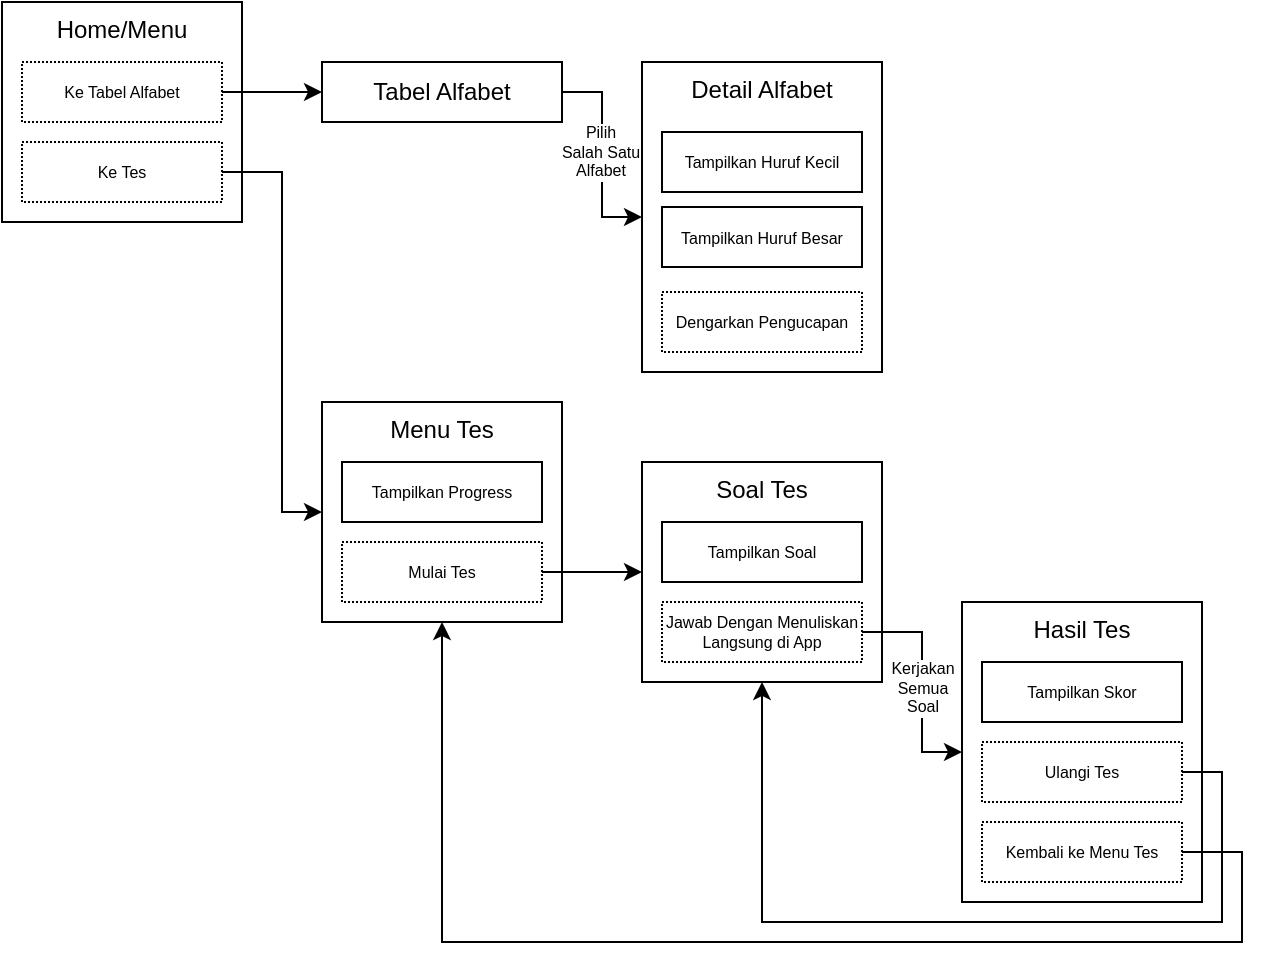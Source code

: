 <mxfile version="14.3.1" type="github">
  <diagram id="spq8JdsfhC8C1h_wg7kn" name="Page-1">
    <mxGraphModel dx="925" dy="642" grid="1" gridSize="10" guides="1" tooltips="1" connect="1" arrows="1" fold="1" page="1" pageScale="1" pageWidth="827" pageHeight="1169" math="0" shadow="0">
      <root>
        <mxCell id="0" />
        <mxCell id="1" parent="0" />
        <mxCell id="ty7SyT1RI53wU4MempQv-1" value="Home/Menu" style="rounded=0;whiteSpace=wrap;html=1;verticalAlign=top;" vertex="1" parent="1">
          <mxGeometry x="40" y="40" width="120" height="110" as="geometry" />
        </mxCell>
        <mxCell id="ty7SyT1RI53wU4MempQv-2" value="Ke Tabel Alfabet" style="rounded=0;whiteSpace=wrap;html=1;verticalAlign=middle;fontSize=8;dashed=1;dashPattern=1 1;" vertex="1" parent="1">
          <mxGeometry x="50" y="70" width="100" height="30" as="geometry" />
        </mxCell>
        <mxCell id="ty7SyT1RI53wU4MempQv-7" style="edgeStyle=orthogonalEdgeStyle;rounded=0;orthogonalLoop=1;jettySize=auto;html=1;entryX=0;entryY=0.5;entryDx=0;entryDy=0;" edge="1" parent="1" source="ty7SyT1RI53wU4MempQv-3" target="ty7SyT1RI53wU4MempQv-6">
          <mxGeometry relative="1" as="geometry">
            <Array as="points">
              <mxPoint x="180" y="125" />
              <mxPoint x="180" y="295" />
            </Array>
          </mxGeometry>
        </mxCell>
        <mxCell id="ty7SyT1RI53wU4MempQv-3" value="Ke Tes" style="rounded=0;whiteSpace=wrap;html=1;verticalAlign=middle;fontSize=8;dashed=1;dashPattern=1 1;" vertex="1" parent="1">
          <mxGeometry x="50" y="110" width="100" height="30" as="geometry" />
        </mxCell>
        <mxCell id="ty7SyT1RI53wU4MempQv-9" style="edgeStyle=orthogonalEdgeStyle;rounded=0;orthogonalLoop=1;jettySize=auto;html=1;entryX=0;entryY=0.5;entryDx=0;entryDy=0;" edge="1" parent="1" source="ty7SyT1RI53wU4MempQv-4" target="ty7SyT1RI53wU4MempQv-8">
          <mxGeometry relative="1" as="geometry">
            <mxPoint x="350" y="10" as="targetPoint" />
          </mxGeometry>
        </mxCell>
        <mxCell id="ty7SyT1RI53wU4MempQv-27" value="Pilih &lt;br&gt;Salah Satu &lt;br&gt;Alfabet" style="edgeLabel;html=1;align=center;verticalAlign=middle;resizable=0;points=[];fontSize=8;" vertex="1" connectable="0" parent="ty7SyT1RI53wU4MempQv-9">
          <mxGeometry x="0.047" y="1" relative="1" as="geometry">
            <mxPoint x="-2" y="-4" as="offset" />
          </mxGeometry>
        </mxCell>
        <mxCell id="ty7SyT1RI53wU4MempQv-4" value="Tabel Alfabet" style="rounded=0;whiteSpace=wrap;html=1;verticalAlign=middle;" vertex="1" parent="1">
          <mxGeometry x="200" y="70" width="120" height="30" as="geometry" />
        </mxCell>
        <mxCell id="ty7SyT1RI53wU4MempQv-5" value="" style="endArrow=classic;html=1;exitX=1;exitY=0.5;exitDx=0;exitDy=0;entryX=0;entryY=0.5;entryDx=0;entryDy=0;" edge="1" parent="1" source="ty7SyT1RI53wU4MempQv-2" target="ty7SyT1RI53wU4MempQv-4">
          <mxGeometry width="50" height="50" relative="1" as="geometry">
            <mxPoint x="150" y="130" as="sourcePoint" />
            <mxPoint x="210" y="85" as="targetPoint" />
          </mxGeometry>
        </mxCell>
        <mxCell id="ty7SyT1RI53wU4MempQv-6" value="Menu Tes" style="rounded=0;whiteSpace=wrap;html=1;verticalAlign=top;" vertex="1" parent="1">
          <mxGeometry x="200" y="240" width="120" height="110" as="geometry" />
        </mxCell>
        <mxCell id="ty7SyT1RI53wU4MempQv-8" value="Detail Alfabet" style="rounded=0;whiteSpace=wrap;html=1;verticalAlign=top;" vertex="1" parent="1">
          <mxGeometry x="360" y="70" width="120" height="155" as="geometry" />
        </mxCell>
        <mxCell id="ty7SyT1RI53wU4MempQv-10" value="Tampilkan Huruf Kecil" style="rounded=0;whiteSpace=wrap;html=1;verticalAlign=middle;fontSize=8;" vertex="1" parent="1">
          <mxGeometry x="370" y="105" width="100" height="30" as="geometry" />
        </mxCell>
        <mxCell id="ty7SyT1RI53wU4MempQv-11" value="Tampilkan Huruf Besar" style="rounded=0;whiteSpace=wrap;html=1;verticalAlign=middle;fontSize=8;" vertex="1" parent="1">
          <mxGeometry x="370" y="142.5" width="100" height="30" as="geometry" />
        </mxCell>
        <mxCell id="ty7SyT1RI53wU4MempQv-12" value="Dengarkan Pengucapan" style="rounded=0;whiteSpace=wrap;html=1;verticalAlign=middle;fontSize=8;dashed=1;dashPattern=1 1;" vertex="1" parent="1">
          <mxGeometry x="370" y="185" width="100" height="30" as="geometry" />
        </mxCell>
        <mxCell id="ty7SyT1RI53wU4MempQv-13" value="Soal Tes" style="rounded=0;whiteSpace=wrap;html=1;verticalAlign=top;" vertex="1" parent="1">
          <mxGeometry x="360" y="270" width="120" height="110" as="geometry" />
        </mxCell>
        <mxCell id="ty7SyT1RI53wU4MempQv-16" style="edgeStyle=orthogonalEdgeStyle;rounded=0;orthogonalLoop=1;jettySize=auto;html=1;entryX=0;entryY=0.5;entryDx=0;entryDy=0;fontSize=8;" edge="1" parent="1" source="ty7SyT1RI53wU4MempQv-14" target="ty7SyT1RI53wU4MempQv-13">
          <mxGeometry relative="1" as="geometry" />
        </mxCell>
        <mxCell id="ty7SyT1RI53wU4MempQv-14" value="Mulai Tes" style="rounded=0;whiteSpace=wrap;html=1;verticalAlign=middle;fontSize=8;dashed=1;dashPattern=1 1;" vertex="1" parent="1">
          <mxGeometry x="210" y="310" width="100" height="30" as="geometry" />
        </mxCell>
        <mxCell id="ty7SyT1RI53wU4MempQv-15" value="Tampilkan Progress" style="rounded=0;whiteSpace=wrap;html=1;verticalAlign=middle;fontSize=8;" vertex="1" parent="1">
          <mxGeometry x="210" y="270" width="100" height="30" as="geometry" />
        </mxCell>
        <mxCell id="ty7SyT1RI53wU4MempQv-17" value="Tampilkan Soal" style="rounded=0;whiteSpace=wrap;html=1;verticalAlign=middle;fontSize=8;" vertex="1" parent="1">
          <mxGeometry x="370" y="300" width="100" height="30" as="geometry" />
        </mxCell>
        <mxCell id="ty7SyT1RI53wU4MempQv-20" style="edgeStyle=orthogonalEdgeStyle;rounded=0;orthogonalLoop=1;jettySize=auto;html=1;entryX=0;entryY=0.5;entryDx=0;entryDy=0;fontSize=8;" edge="1" parent="1" source="ty7SyT1RI53wU4MempQv-18" target="ty7SyT1RI53wU4MempQv-19">
          <mxGeometry relative="1" as="geometry">
            <Array as="points">
              <mxPoint x="500" y="355" />
              <mxPoint x="500" y="415" />
            </Array>
          </mxGeometry>
        </mxCell>
        <mxCell id="ty7SyT1RI53wU4MempQv-18" value="Jawab Dengan Menuliskan Langsung di App" style="rounded=0;whiteSpace=wrap;html=1;verticalAlign=middle;fontSize=8;dashed=1;dashPattern=1 1;" vertex="1" parent="1">
          <mxGeometry x="370" y="340" width="100" height="30" as="geometry" />
        </mxCell>
        <mxCell id="ty7SyT1RI53wU4MempQv-19" value="Hasil Tes" style="rounded=0;whiteSpace=wrap;html=1;verticalAlign=top;" vertex="1" parent="1">
          <mxGeometry x="520" y="340" width="120" height="150" as="geometry" />
        </mxCell>
        <mxCell id="ty7SyT1RI53wU4MempQv-21" value="Tampilkan Skor" style="rounded=0;whiteSpace=wrap;html=1;verticalAlign=middle;fontSize=8;" vertex="1" parent="1">
          <mxGeometry x="530" y="370" width="100" height="30" as="geometry" />
        </mxCell>
        <mxCell id="ty7SyT1RI53wU4MempQv-24" style="edgeStyle=orthogonalEdgeStyle;rounded=0;orthogonalLoop=1;jettySize=auto;html=1;exitX=1;exitY=0.5;exitDx=0;exitDy=0;entryX=0.5;entryY=1;entryDx=0;entryDy=0;fontSize=8;" edge="1" parent="1" source="ty7SyT1RI53wU4MempQv-22" target="ty7SyT1RI53wU4MempQv-13">
          <mxGeometry relative="1" as="geometry">
            <Array as="points">
              <mxPoint x="650" y="425" />
              <mxPoint x="650" y="500" />
              <mxPoint x="420" y="500" />
            </Array>
          </mxGeometry>
        </mxCell>
        <mxCell id="ty7SyT1RI53wU4MempQv-22" value="Ulangi Tes" style="rounded=0;whiteSpace=wrap;html=1;verticalAlign=middle;fontSize=8;dashed=1;dashPattern=1 1;" vertex="1" parent="1">
          <mxGeometry x="530" y="410" width="100" height="30" as="geometry" />
        </mxCell>
        <mxCell id="ty7SyT1RI53wU4MempQv-25" style="edgeStyle=orthogonalEdgeStyle;rounded=0;orthogonalLoop=1;jettySize=auto;html=1;fontSize=8;entryX=0.5;entryY=1;entryDx=0;entryDy=0;exitX=1;exitY=0.5;exitDx=0;exitDy=0;" edge="1" parent="1" source="ty7SyT1RI53wU4MempQv-23" target="ty7SyT1RI53wU4MempQv-6">
          <mxGeometry relative="1" as="geometry">
            <mxPoint x="255" y="352" as="targetPoint" />
            <Array as="points">
              <mxPoint x="660" y="465" />
              <mxPoint x="660" y="510" />
              <mxPoint x="260" y="510" />
            </Array>
          </mxGeometry>
        </mxCell>
        <mxCell id="ty7SyT1RI53wU4MempQv-23" value="Kembali ke Menu Tes" style="rounded=0;whiteSpace=wrap;html=1;verticalAlign=middle;fontSize=8;dashed=1;dashPattern=1 1;" vertex="1" parent="1">
          <mxGeometry x="530" y="450" width="100" height="30" as="geometry" />
        </mxCell>
        <mxCell id="ty7SyT1RI53wU4MempQv-28" value="Kerjakan &lt;br&gt;Semua&lt;br&gt;Soal" style="edgeLabel;html=1;align=center;verticalAlign=middle;resizable=0;points=[];fontSize=8;" vertex="1" connectable="0" parent="1">
          <mxGeometry x="500" y="383" as="geometry" />
        </mxCell>
      </root>
    </mxGraphModel>
  </diagram>
</mxfile>